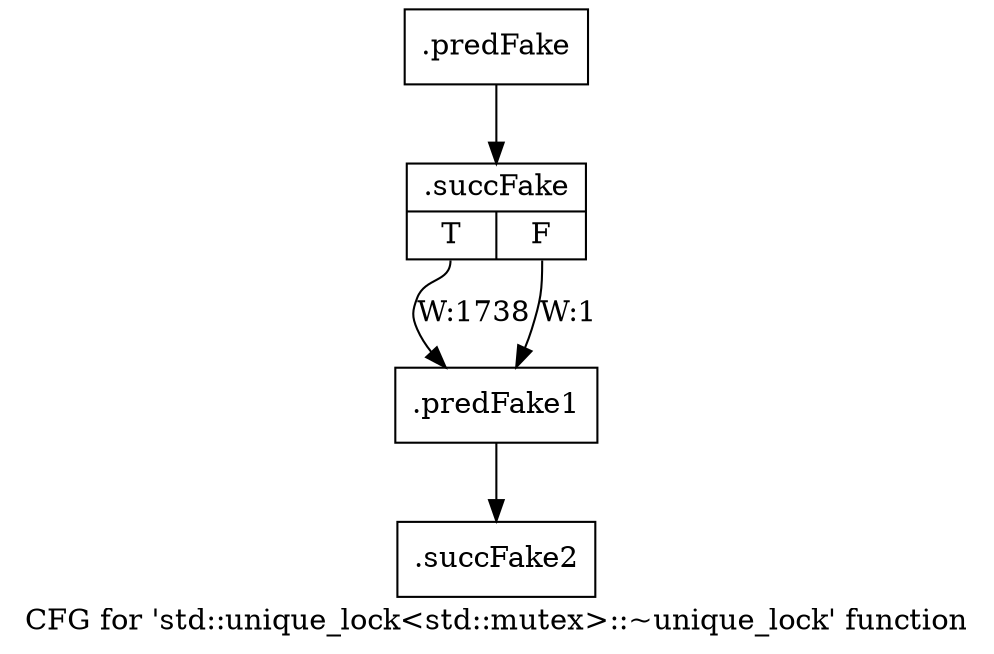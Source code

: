 digraph "CFG for 'std::unique_lock\<std::mutex\>::~unique_lock' function" {
	label="CFG for 'std::unique_lock\<std::mutex\>::~unique_lock' function";

	Node0x58bf700 [shape=record,filename="",linenumber="",label="{.predFake}"];
	Node0x58bf700 -> Node0x50975a0[ callList="" memoryops="" filename="/mnt/xilinx/Vitis_HLS/2021.2/tps/lnx64/gcc-6.2.0/lib/gcc/x86_64-pc-linux-gnu/6.2.0/../../../../include/c++/6.2.0/bits/std_mutex.h" execusionnum="1737"];
	Node0x50975a0 [shape=record,filename="/mnt/xilinx/Vitis_HLS/2021.2/tps/lnx64/gcc-6.2.0/lib/gcc/x86_64-pc-linux-gnu/6.2.0/../../../../include/c++/6.2.0/bits/std_mutex.h",linenumber="231",label="{.succFake|{<s0>T|<s1>F}}"];
	Node0x50975a0:s0 -> Node0x58c10f0[label="W:1738" callList="" memoryops="" filename="/mnt/xilinx/Vitis_HLS/2021.2/tps/lnx64/gcc-6.2.0/lib/gcc/x86_64-pc-linux-gnu/6.2.0/../../../../include/c++/6.2.0/bits/std_mutex.h" execusionnum="1737"];
	Node0x50975a0:s1 -> Node0x58c10f0[label="W:1"];
	Node0x58c10f0 [shape=record,filename="/mnt/xilinx/Vitis_HLS/2021.2/tps/lnx64/gcc-6.2.0/lib/gcc/x86_64-pc-linux-gnu/6.2.0/../../../../include/c++/6.2.0/bits/std_mutex.h",linenumber="233",label="{.predFake1}"];
	Node0x58c10f0 -> Node0x5095b00[ callList="" memoryops="" filename="/mnt/xilinx/Vitis_HLS/2021.2/tps/lnx64/gcc-6.2.0/lib/gcc/x86_64-pc-linux-gnu/6.2.0/../../../../include/c++/6.2.0/bits/std_mutex.h" execusionnum="1737"];
	Node0x5095b00 [shape=record,filename="/mnt/xilinx/Vitis_HLS/2021.2/tps/lnx64/gcc-6.2.0/lib/gcc/x86_64-pc-linux-gnu/6.2.0/../../../../include/c++/6.2.0/bits/std_mutex.h",linenumber="233",label="{.succFake2}"];
}
